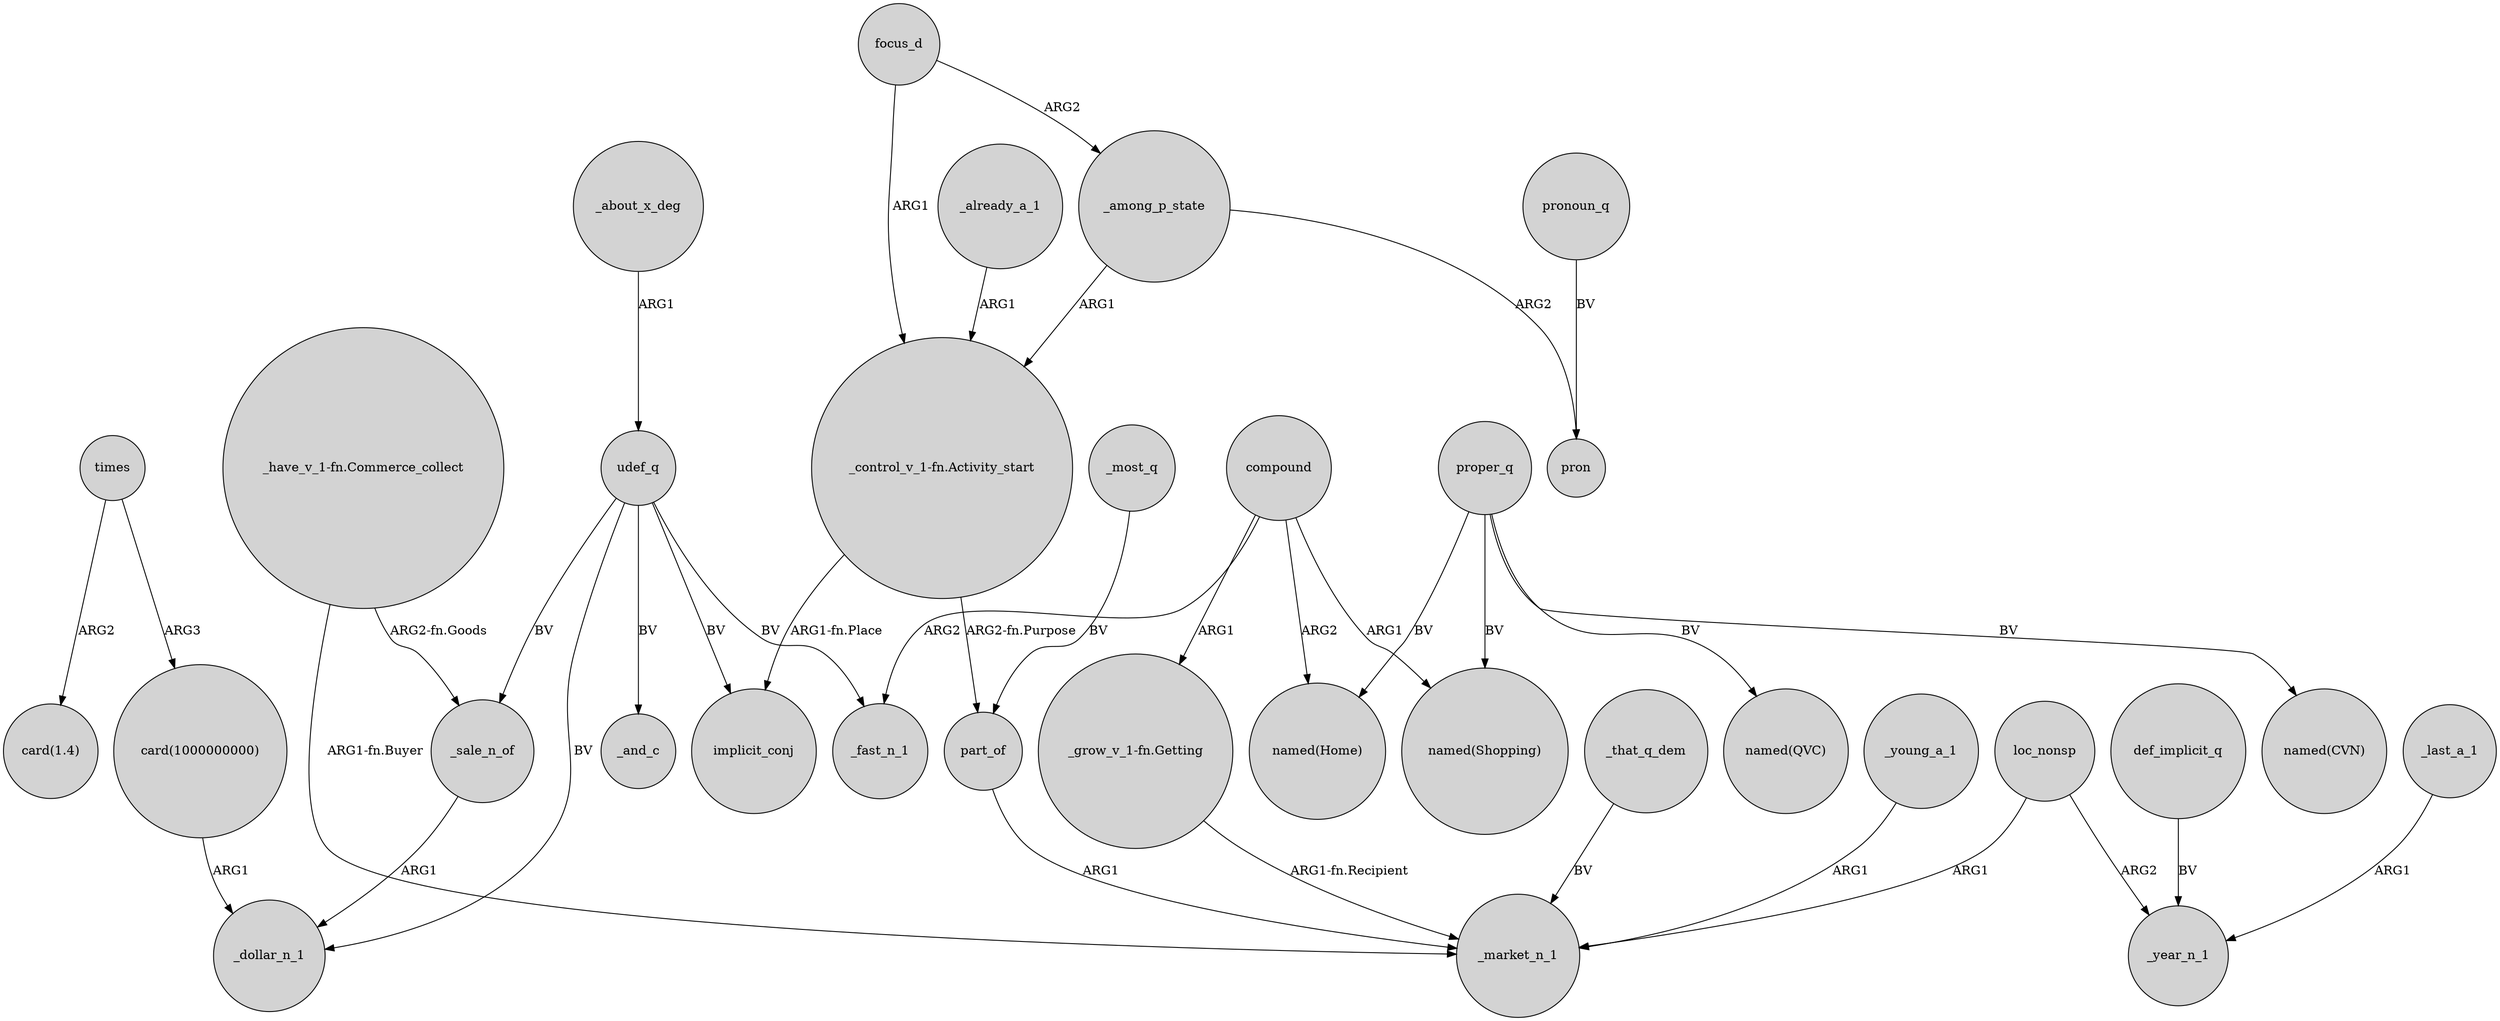 digraph {
	node [shape=circle style=filled]
	"_have_v_1-fn.Commerce_collect" -> _sale_n_of [label="ARG2-fn.Goods"]
	"card(1000000000)" -> _dollar_n_1 [label=ARG1]
	focus_d -> "_control_v_1-fn.Activity_start" [label=ARG1]
	udef_q -> _fast_n_1 [label=BV]
	def_implicit_q -> _year_n_1 [label=BV]
	"_have_v_1-fn.Commerce_collect" -> _market_n_1 [label="ARG1-fn.Buyer"]
	_among_p_state -> "_control_v_1-fn.Activity_start" [label=ARG1]
	loc_nonsp -> _market_n_1 [label=ARG1]
	udef_q -> _sale_n_of [label=BV]
	part_of -> _market_n_1 [label=ARG1]
	udef_q -> _and_c [label=BV]
	times -> "card(1000000000)" [label=ARG3]
	times -> "card(1.4)" [label=ARG2]
	proper_q -> "named(QVC)" [label=BV]
	loc_nonsp -> _year_n_1 [label=ARG2]
	_that_q_dem -> _market_n_1 [label=BV]
	_about_x_deg -> udef_q [label=ARG1]
	compound -> "named(Home)" [label=ARG2]
	pronoun_q -> pron [label=BV]
	proper_q -> "named(Home)" [label=BV]
	_most_q -> part_of [label=BV]
	compound -> "_grow_v_1-fn.Getting" [label=ARG1]
	compound -> "named(Shopping)" [label=ARG1]
	_last_a_1 -> _year_n_1 [label=ARG1]
	udef_q -> _dollar_n_1 [label=BV]
	"_grow_v_1-fn.Getting" -> _market_n_1 [label="ARG1-fn.Recipient"]
	_already_a_1 -> "_control_v_1-fn.Activity_start" [label=ARG1]
	_young_a_1 -> _market_n_1 [label=ARG1]
	"_control_v_1-fn.Activity_start" -> part_of [label="ARG2-fn.Purpose"]
	_among_p_state -> pron [label=ARG2]
	compound -> _fast_n_1 [label=ARG2]
	focus_d -> _among_p_state [label=ARG2]
	proper_q -> "named(CVN)" [label=BV]
	_sale_n_of -> _dollar_n_1 [label=ARG1]
	proper_q -> "named(Shopping)" [label=BV]
	udef_q -> implicit_conj [label=BV]
	"_control_v_1-fn.Activity_start" -> implicit_conj [label="ARG1-fn.Place"]
}
